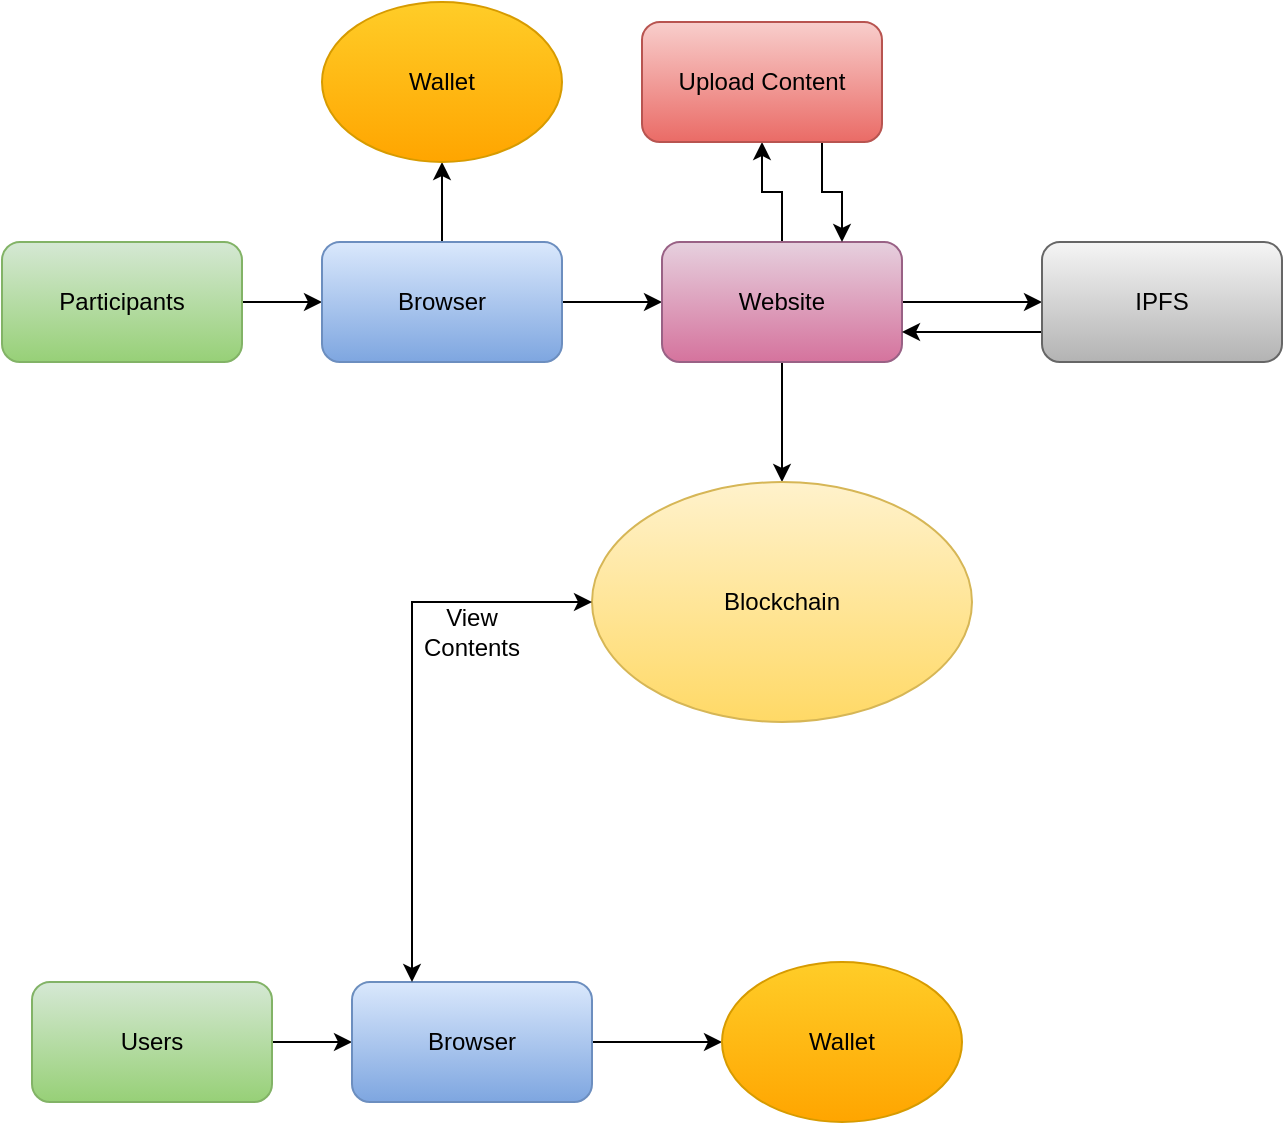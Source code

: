<mxfile version="22.1.3" type="github">
  <diagram name="Page-1" id="uvDzyVtkvnyqVdNpsSEz">
    <mxGraphModel dx="994" dy="587" grid="1" gridSize="10" guides="1" tooltips="1" connect="1" arrows="1" fold="1" page="1" pageScale="1" pageWidth="850" pageHeight="1100" math="0" shadow="0">
      <root>
        <mxCell id="0" />
        <mxCell id="1" parent="0" />
        <mxCell id="ZMCGh3uslOaLDGoOaYo7-4" value="" style="edgeStyle=orthogonalEdgeStyle;rounded=0;orthogonalLoop=1;jettySize=auto;html=1;" parent="1" source="ZMCGh3uslOaLDGoOaYo7-1" target="ZMCGh3uslOaLDGoOaYo7-2" edge="1">
          <mxGeometry relative="1" as="geometry" />
        </mxCell>
        <mxCell id="ZMCGh3uslOaLDGoOaYo7-1" value="Participants" style="rounded=1;whiteSpace=wrap;html=1;fillColor=#d5e8d4;gradientColor=#97d077;strokeColor=#82b366;" parent="1" vertex="1">
          <mxGeometry x="80" y="280" width="120" height="60" as="geometry" />
        </mxCell>
        <mxCell id="ZMCGh3uslOaLDGoOaYo7-5" value="" style="edgeStyle=orthogonalEdgeStyle;rounded=0;orthogonalLoop=1;jettySize=auto;html=1;" parent="1" source="ZMCGh3uslOaLDGoOaYo7-2" target="ZMCGh3uslOaLDGoOaYo7-3" edge="1">
          <mxGeometry relative="1" as="geometry" />
        </mxCell>
        <mxCell id="ZMCGh3uslOaLDGoOaYo7-7" value="" style="edgeStyle=orthogonalEdgeStyle;rounded=0;orthogonalLoop=1;jettySize=auto;html=1;" parent="1" source="ZMCGh3uslOaLDGoOaYo7-2" target="ZMCGh3uslOaLDGoOaYo7-6" edge="1">
          <mxGeometry relative="1" as="geometry" />
        </mxCell>
        <mxCell id="ZMCGh3uslOaLDGoOaYo7-2" value="Browser" style="rounded=1;whiteSpace=wrap;html=1;fillColor=#dae8fc;gradientColor=#7ea6e0;strokeColor=#6c8ebf;" parent="1" vertex="1">
          <mxGeometry x="240" y="280" width="120" height="60" as="geometry" />
        </mxCell>
        <mxCell id="ZMCGh3uslOaLDGoOaYo7-3" value="Wallet" style="ellipse;whiteSpace=wrap;html=1;fillColor=#ffcd28;gradientColor=#ffa500;strokeColor=#d79b00;" parent="1" vertex="1">
          <mxGeometry x="240" y="160" width="120" height="80" as="geometry" />
        </mxCell>
        <mxCell id="ZMCGh3uslOaLDGoOaYo7-9" value="" style="edgeStyle=orthogonalEdgeStyle;rounded=0;orthogonalLoop=1;jettySize=auto;html=1;" parent="1" source="ZMCGh3uslOaLDGoOaYo7-6" target="ZMCGh3uslOaLDGoOaYo7-8" edge="1">
          <mxGeometry relative="1" as="geometry" />
        </mxCell>
        <mxCell id="ZMCGh3uslOaLDGoOaYo7-12" value="" style="edgeStyle=orthogonalEdgeStyle;rounded=0;orthogonalLoop=1;jettySize=auto;html=1;" parent="1" source="ZMCGh3uslOaLDGoOaYo7-6" target="ZMCGh3uslOaLDGoOaYo7-11" edge="1">
          <mxGeometry relative="1" as="geometry" />
        </mxCell>
        <mxCell id="ZMCGh3uslOaLDGoOaYo7-15" value="" style="edgeStyle=orthogonalEdgeStyle;rounded=0;orthogonalLoop=1;jettySize=auto;html=1;" parent="1" source="ZMCGh3uslOaLDGoOaYo7-6" target="ZMCGh3uslOaLDGoOaYo7-14" edge="1">
          <mxGeometry relative="1" as="geometry" />
        </mxCell>
        <mxCell id="ZMCGh3uslOaLDGoOaYo7-6" value="Website" style="whiteSpace=wrap;html=1;rounded=1;fillColor=#e6d0de;gradientColor=#d5739d;strokeColor=#996185;" parent="1" vertex="1">
          <mxGeometry x="410" y="280" width="120" height="60" as="geometry" />
        </mxCell>
        <mxCell id="ZMCGh3uslOaLDGoOaYo7-10" style="edgeStyle=orthogonalEdgeStyle;rounded=0;orthogonalLoop=1;jettySize=auto;html=1;entryX=0.75;entryY=0;entryDx=0;entryDy=0;" parent="1" source="ZMCGh3uslOaLDGoOaYo7-8" target="ZMCGh3uslOaLDGoOaYo7-6" edge="1">
          <mxGeometry relative="1" as="geometry">
            <Array as="points">
              <mxPoint x="490" y="255" />
              <mxPoint x="500" y="255" />
            </Array>
          </mxGeometry>
        </mxCell>
        <mxCell id="ZMCGh3uslOaLDGoOaYo7-8" value="Upload Content" style="whiteSpace=wrap;html=1;rounded=1;fillColor=#f8cecc;gradientColor=#ea6b66;strokeColor=#b85450;" parent="1" vertex="1">
          <mxGeometry x="400" y="170" width="120" height="60" as="geometry" />
        </mxCell>
        <mxCell id="ZMCGh3uslOaLDGoOaYo7-13" value="" style="edgeStyle=orthogonalEdgeStyle;rounded=0;orthogonalLoop=1;jettySize=auto;html=1;entryX=1;entryY=0.75;entryDx=0;entryDy=0;exitX=0;exitY=0.75;exitDx=0;exitDy=0;" parent="1" source="ZMCGh3uslOaLDGoOaYo7-11" target="ZMCGh3uslOaLDGoOaYo7-6" edge="1">
          <mxGeometry relative="1" as="geometry" />
        </mxCell>
        <mxCell id="ZMCGh3uslOaLDGoOaYo7-11" value="IPFS" style="whiteSpace=wrap;html=1;rounded=1;fillColor=#f5f5f5;gradientColor=#b3b3b3;strokeColor=#666666;" parent="1" vertex="1">
          <mxGeometry x="600" y="280" width="120" height="60" as="geometry" />
        </mxCell>
        <mxCell id="ZMCGh3uslOaLDGoOaYo7-14" value="Blockchain" style="ellipse;whiteSpace=wrap;html=1;fillColor=#fff2cc;gradientColor=#ffd966;strokeColor=#d6b656;" parent="1" vertex="1">
          <mxGeometry x="375" y="400" width="190" height="120" as="geometry" />
        </mxCell>
        <mxCell id="EkopuV4-x3dMB_6pd0mx-1" value="" style="edgeStyle=orthogonalEdgeStyle;rounded=0;orthogonalLoop=1;jettySize=auto;html=1;" edge="1" parent="1" source="EkopuV4-x3dMB_6pd0mx-2" target="EkopuV4-x3dMB_6pd0mx-4">
          <mxGeometry relative="1" as="geometry" />
        </mxCell>
        <mxCell id="EkopuV4-x3dMB_6pd0mx-2" value="Users" style="rounded=1;whiteSpace=wrap;html=1;fillColor=#d5e8d4;gradientColor=#97d077;strokeColor=#82b366;" vertex="1" parent="1">
          <mxGeometry x="95" y="650" width="120" height="60" as="geometry" />
        </mxCell>
        <mxCell id="EkopuV4-x3dMB_6pd0mx-3" value="" style="edgeStyle=orthogonalEdgeStyle;rounded=0;orthogonalLoop=1;jettySize=auto;html=1;" edge="1" parent="1" source="EkopuV4-x3dMB_6pd0mx-4" target="EkopuV4-x3dMB_6pd0mx-5">
          <mxGeometry relative="1" as="geometry" />
        </mxCell>
        <mxCell id="EkopuV4-x3dMB_6pd0mx-4" value="Browser" style="rounded=1;whiteSpace=wrap;html=1;fillColor=#dae8fc;gradientColor=#7ea6e0;strokeColor=#6c8ebf;" vertex="1" parent="1">
          <mxGeometry x="255" y="650" width="120" height="60" as="geometry" />
        </mxCell>
        <mxCell id="EkopuV4-x3dMB_6pd0mx-5" value="Wallet" style="ellipse;whiteSpace=wrap;html=1;fillColor=#ffcd28;gradientColor=#ffa500;strokeColor=#d79b00;" vertex="1" parent="1">
          <mxGeometry x="440" y="640" width="120" height="80" as="geometry" />
        </mxCell>
        <mxCell id="EkopuV4-x3dMB_6pd0mx-7" value="" style="endArrow=classic;startArrow=classic;html=1;rounded=0;exitX=0.25;exitY=0;exitDx=0;exitDy=0;entryX=0;entryY=0.5;entryDx=0;entryDy=0;" edge="1" parent="1" source="EkopuV4-x3dMB_6pd0mx-4" target="ZMCGh3uslOaLDGoOaYo7-14">
          <mxGeometry width="50" height="50" relative="1" as="geometry">
            <mxPoint x="350" y="420" as="sourcePoint" />
            <mxPoint x="400" y="370" as="targetPoint" />
            <Array as="points">
              <mxPoint x="285" y="460" />
            </Array>
          </mxGeometry>
        </mxCell>
        <mxCell id="EkopuV4-x3dMB_6pd0mx-8" value="View Contents" style="text;html=1;strokeColor=none;fillColor=none;align=center;verticalAlign=middle;whiteSpace=wrap;rounded=0;" vertex="1" parent="1">
          <mxGeometry x="285" y="460" width="60" height="30" as="geometry" />
        </mxCell>
      </root>
    </mxGraphModel>
  </diagram>
</mxfile>
